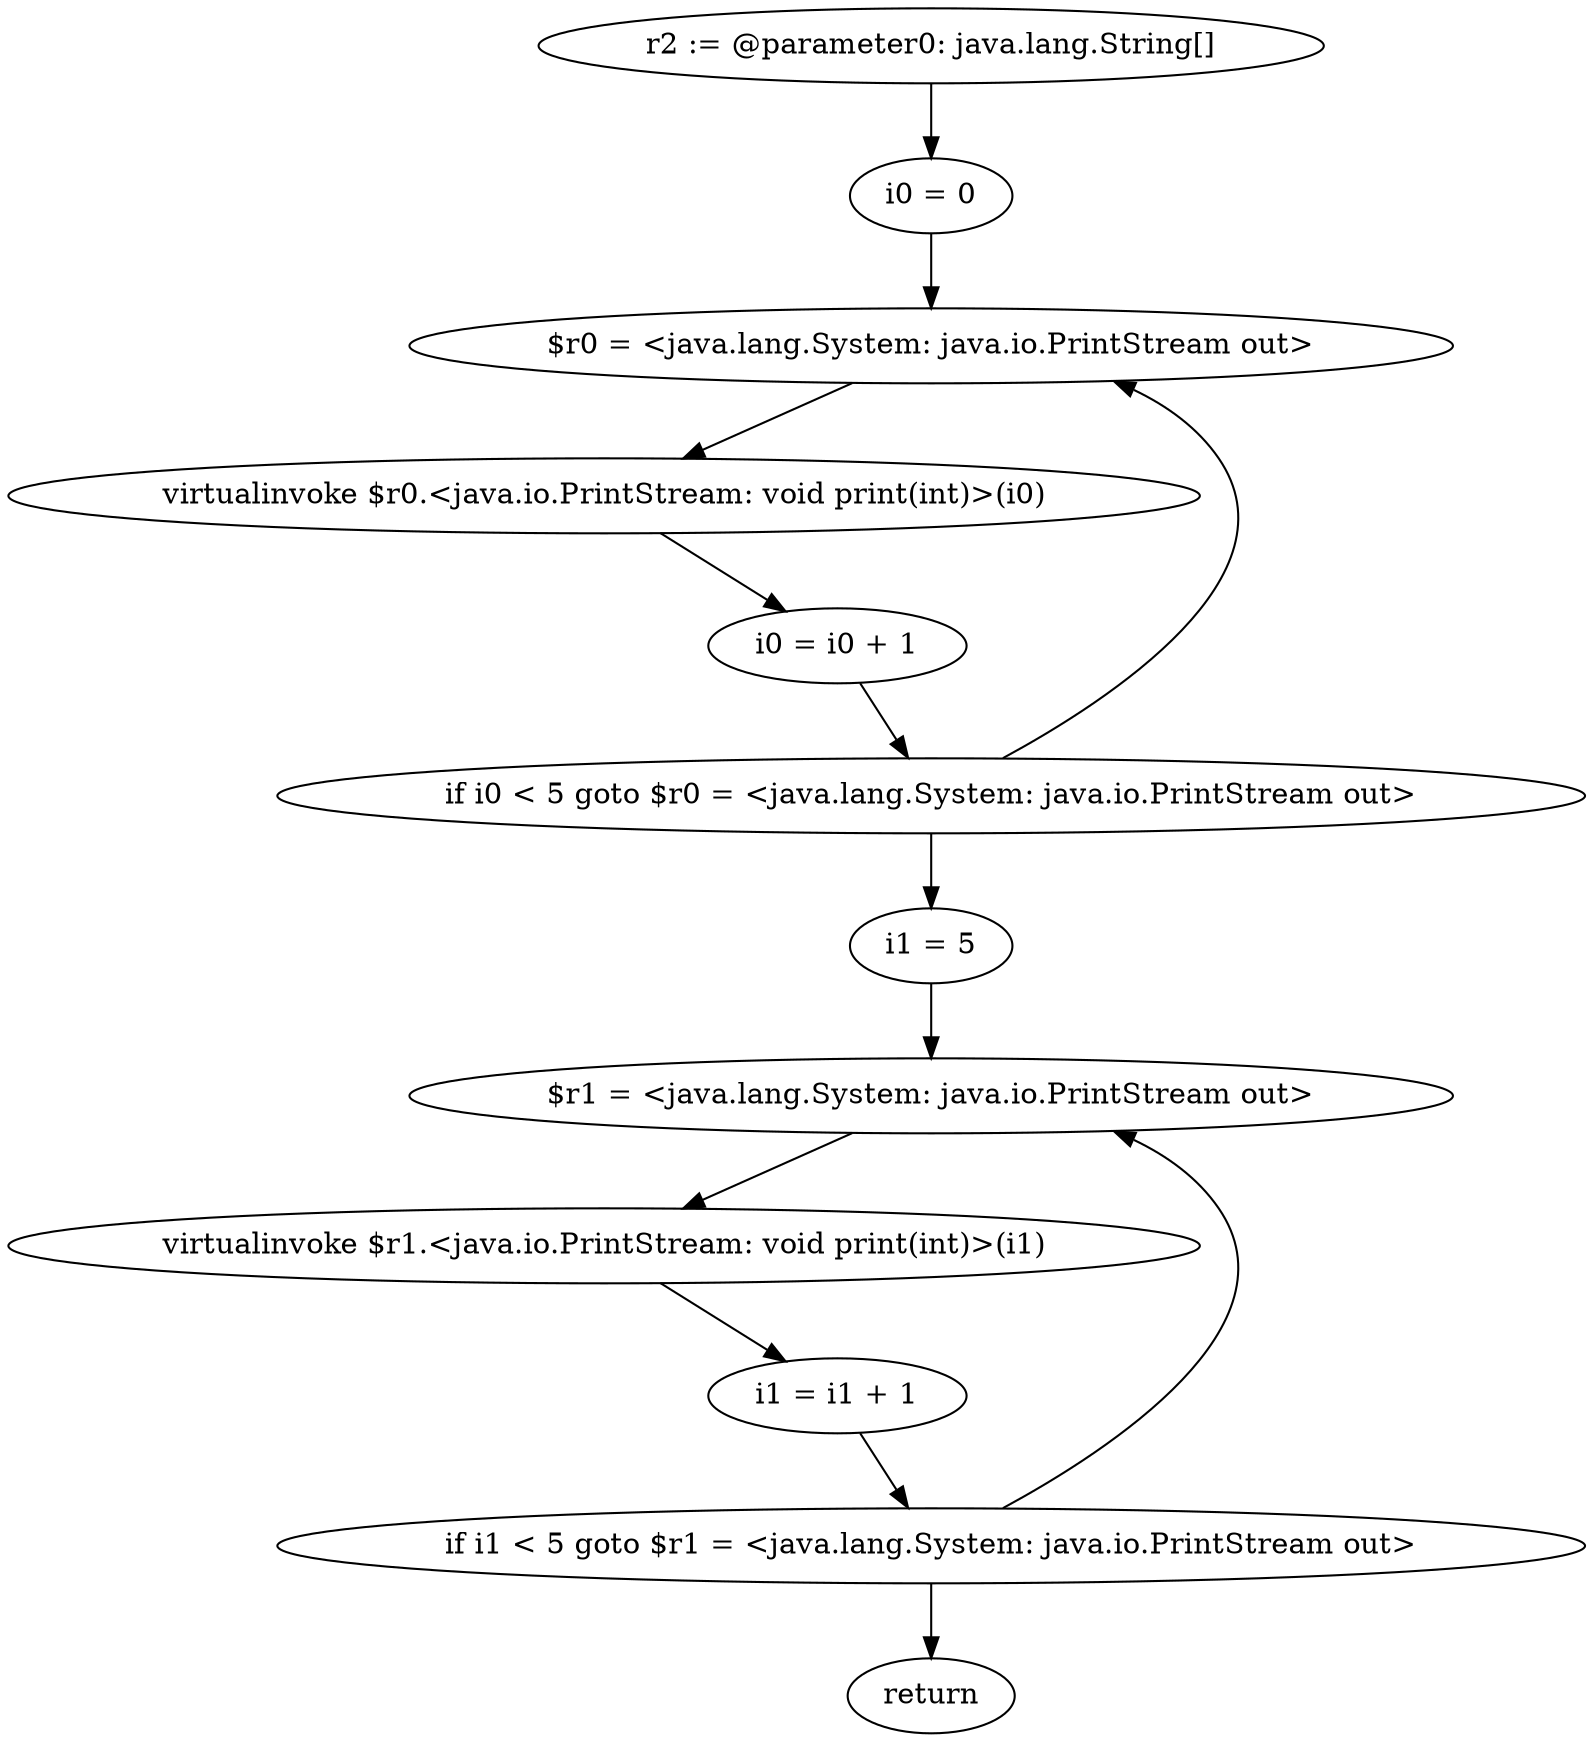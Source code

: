 digraph "unitGraph" {
    "r2 := @parameter0: java.lang.String[]"
    "i0 = 0"
    "$r0 = <java.lang.System: java.io.PrintStream out>"
    "virtualinvoke $r0.<java.io.PrintStream: void print(int)>(i0)"
    "i0 = i0 + 1"
    "if i0 < 5 goto $r0 = <java.lang.System: java.io.PrintStream out>"
    "i1 = 5"
    "$r1 = <java.lang.System: java.io.PrintStream out>"
    "virtualinvoke $r1.<java.io.PrintStream: void print(int)>(i1)"
    "i1 = i1 + 1"
    "if i1 < 5 goto $r1 = <java.lang.System: java.io.PrintStream out>"
    "return"
    "r2 := @parameter0: java.lang.String[]"->"i0 = 0";
    "i0 = 0"->"$r0 = <java.lang.System: java.io.PrintStream out>";
    "$r0 = <java.lang.System: java.io.PrintStream out>"->"virtualinvoke $r0.<java.io.PrintStream: void print(int)>(i0)";
    "virtualinvoke $r0.<java.io.PrintStream: void print(int)>(i0)"->"i0 = i0 + 1";
    "i0 = i0 + 1"->"if i0 < 5 goto $r0 = <java.lang.System: java.io.PrintStream out>";
    "if i0 < 5 goto $r0 = <java.lang.System: java.io.PrintStream out>"->"i1 = 5";
    "if i0 < 5 goto $r0 = <java.lang.System: java.io.PrintStream out>"->"$r0 = <java.lang.System: java.io.PrintStream out>";
    "i1 = 5"->"$r1 = <java.lang.System: java.io.PrintStream out>";
    "$r1 = <java.lang.System: java.io.PrintStream out>"->"virtualinvoke $r1.<java.io.PrintStream: void print(int)>(i1)";
    "virtualinvoke $r1.<java.io.PrintStream: void print(int)>(i1)"->"i1 = i1 + 1";
    "i1 = i1 + 1"->"if i1 < 5 goto $r1 = <java.lang.System: java.io.PrintStream out>";
    "if i1 < 5 goto $r1 = <java.lang.System: java.io.PrintStream out>"->"return";
    "if i1 < 5 goto $r1 = <java.lang.System: java.io.PrintStream out>"->"$r1 = <java.lang.System: java.io.PrintStream out>";
}
